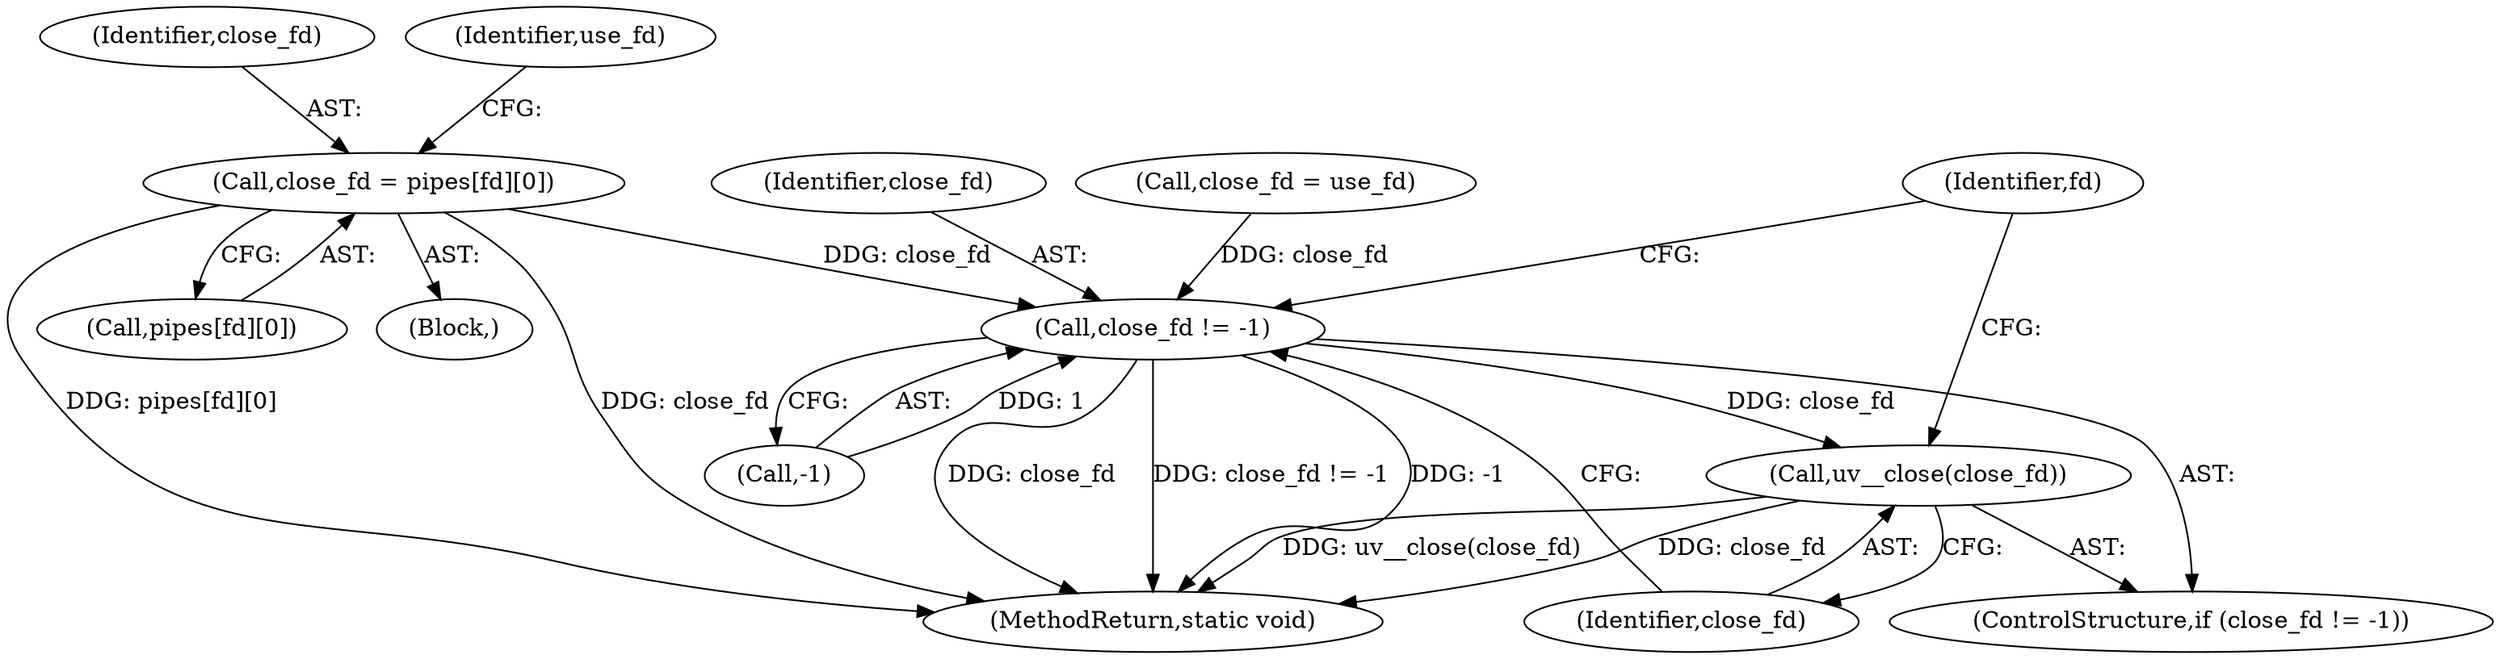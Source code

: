 digraph "0_libuv_66ab38918c911bcff025562cf06237d7fedaba0c@API" {
"1000128" [label="(Call,close_fd = pipes[fd][0])"];
"1000200" [label="(Call,close_fd != -1)"];
"1000204" [label="(Call,uv__close(close_fd))"];
"1000129" [label="(Identifier,close_fd)"];
"1000126" [label="(Identifier,fd)"];
"1000128" [label="(Call,close_fd = pipes[fd][0])"];
"1000164" [label="(Call,close_fd = use_fd)"];
"1000204" [label="(Call,uv__close(close_fd))"];
"1000130" [label="(Call,pipes[fd][0])"];
"1000202" [label="(Call,-1)"];
"1000127" [label="(Block,)"];
"1000199" [label="(ControlStructure,if (close_fd != -1))"];
"1000201" [label="(Identifier,close_fd)"];
"1000136" [label="(Identifier,use_fd)"];
"1000200" [label="(Call,close_fd != -1)"];
"1000333" [label="(MethodReturn,static void)"];
"1000205" [label="(Identifier,close_fd)"];
"1000128" -> "1000127"  [label="AST: "];
"1000128" -> "1000130"  [label="CFG: "];
"1000129" -> "1000128"  [label="AST: "];
"1000130" -> "1000128"  [label="AST: "];
"1000136" -> "1000128"  [label="CFG: "];
"1000128" -> "1000333"  [label="DDG: pipes[fd][0]"];
"1000128" -> "1000333"  [label="DDG: close_fd"];
"1000128" -> "1000200"  [label="DDG: close_fd"];
"1000200" -> "1000199"  [label="AST: "];
"1000200" -> "1000202"  [label="CFG: "];
"1000201" -> "1000200"  [label="AST: "];
"1000202" -> "1000200"  [label="AST: "];
"1000205" -> "1000200"  [label="CFG: "];
"1000126" -> "1000200"  [label="CFG: "];
"1000200" -> "1000333"  [label="DDG: close_fd"];
"1000200" -> "1000333"  [label="DDG: close_fd != -1"];
"1000200" -> "1000333"  [label="DDG: -1"];
"1000164" -> "1000200"  [label="DDG: close_fd"];
"1000202" -> "1000200"  [label="DDG: 1"];
"1000200" -> "1000204"  [label="DDG: close_fd"];
"1000204" -> "1000199"  [label="AST: "];
"1000204" -> "1000205"  [label="CFG: "];
"1000205" -> "1000204"  [label="AST: "];
"1000126" -> "1000204"  [label="CFG: "];
"1000204" -> "1000333"  [label="DDG: close_fd"];
"1000204" -> "1000333"  [label="DDG: uv__close(close_fd)"];
}
